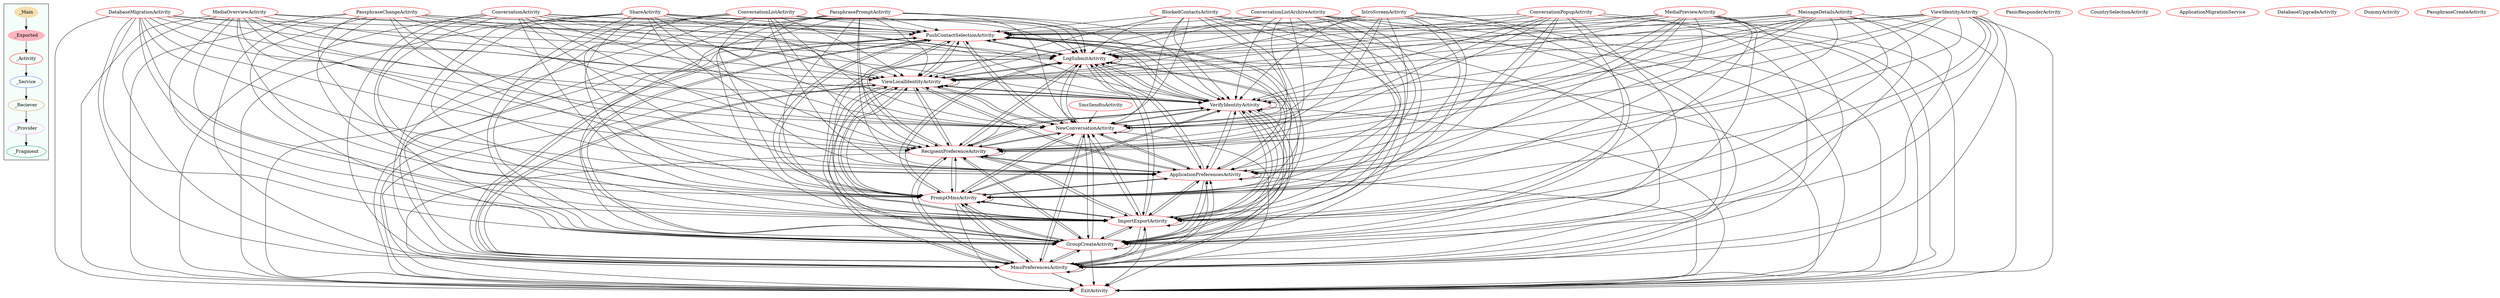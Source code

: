 digraph G {
subgraph cluster_legend{ 
bgcolor=mintcream;
_Activity[color = red];
_Service[color = royalblue];
_Provider[color = violet];
_Reciever[color = peru];
_Fragment[color = teal];
_Main[style=filled, fillcolor=wheat, color = mintcream];
_Exported[style=filled, fillcolor=lightpink, color = mintcream];
_Main -> _Exported -> _Activity -> _Service -> _Reciever -> _Provider -> _Fragment; 
}
BlockedContactsActivity[color = red];
PushContactSelectionActivity[color = red];
MessageDetailsActivity[color = red];
ShareActivity[color = red];
ConversationPopupActivity[color = red];
LogSubmitActivity[color = red];
ConversationActivity[color = red];
ViewLocalIdentityActivity[color = red];
PanicResponderActivity[color = red];
MmsPreferencesActivity[color = red];
ConversationListArchiveActivity[color = red];
MediaPreviewActivity[color = red];
CountrySelectionActivity[color = red];
GroupCreateActivity[color = red];
ImportExportActivity[color = red];
PromptMmsActivity[color = red];
ApplicationPreferencesActivity[color = red];
RecipientPreferenceActivity[color = red];
ViewIdentityActivity[color = red];
MediaOverviewActivity[color = red];
ApplicationMigrationService[color = red];
NewConversationActivity[color = red];
VerifyIdentityActivity[color = red];
DatabaseUpgradeActivity[color = red];
PassphraseChangeActivity[color = red];
IntroScreenActivity[color = red];
ExitActivity[color = red];
DummyActivity[color = red];
ConversationListActivity[color = red];
PassphrasePromptActivity[color = red];
PassphraseCreateActivity[color = red];
DatabaseMigrationActivity[color = red];
SmsSendtoActivity[color = red];

 BlockedContactsActivity -> GroupCreateActivity
 BlockedContactsActivity -> ImportExportActivity
 BlockedContactsActivity -> LogSubmitActivity
 BlockedContactsActivity -> ApplicationPreferencesActivity
 BlockedContactsActivity -> NewConversationActivity
 BlockedContactsActivity -> PromptMmsActivity
 BlockedContactsActivity -> RecipientPreferenceActivity
 BlockedContactsActivity -> ViewLocalIdentityActivity
 BlockedContactsActivity -> PushContactSelectionActivity
 BlockedContactsActivity -> MmsPreferencesActivity
 BlockedContactsActivity -> ExitActivity
 BlockedContactsActivity -> VerifyIdentityActivity
 PushContactSelectionActivity -> VerifyIdentityActivity
 PushContactSelectionActivity -> PushContactSelectionActivity
 PushContactSelectionActivity -> NewConversationActivity
 PushContactSelectionActivity -> PromptMmsActivity
 PushContactSelectionActivity -> ViewLocalIdentityActivity
 PushContactSelectionActivity -> ImportExportActivity
 PushContactSelectionActivity -> LogSubmitActivity
 PushContactSelectionActivity -> MmsPreferencesActivity
 PushContactSelectionActivity -> ApplicationPreferencesActivity
 PushContactSelectionActivity -> RecipientPreferenceActivity
 PushContactSelectionActivity -> ExitActivity
 PushContactSelectionActivity -> GroupCreateActivity
 MessageDetailsActivity -> PushContactSelectionActivity
 MessageDetailsActivity -> NewConversationActivity
 MessageDetailsActivity -> ViewLocalIdentityActivity
 MessageDetailsActivity -> MmsPreferencesActivity
 MessageDetailsActivity -> VerifyIdentityActivity
 MessageDetailsActivity -> PromptMmsActivity
 MessageDetailsActivity -> GroupCreateActivity
 MessageDetailsActivity -> ImportExportActivity
 MessageDetailsActivity -> ExitActivity
 MessageDetailsActivity -> LogSubmitActivity
 MessageDetailsActivity -> RecipientPreferenceActivity
 MessageDetailsActivity -> ApplicationPreferencesActivity
 ShareActivity -> ExitActivity
 ShareActivity -> PromptMmsActivity
 ShareActivity -> VerifyIdentityActivity
 ShareActivity -> GroupCreateActivity
 ShareActivity -> ImportExportActivity
 ShareActivity -> MmsPreferencesActivity
 ShareActivity -> ApplicationPreferencesActivity
 ShareActivity -> NewConversationActivity
 ShareActivity -> LogSubmitActivity
 ShareActivity -> RecipientPreferenceActivity
 ShareActivity -> ViewLocalIdentityActivity
 ShareActivity -> PushContactSelectionActivity
 ConversationPopupActivity -> NewConversationActivity
 ConversationPopupActivity -> RecipientPreferenceActivity
 ConversationPopupActivity -> ApplicationPreferencesActivity
 ConversationPopupActivity -> PushContactSelectionActivity
 ConversationPopupActivity -> ImportExportActivity
 ConversationPopupActivity -> LogSubmitActivity
 ConversationPopupActivity -> ViewLocalIdentityActivity
 ConversationPopupActivity -> PromptMmsActivity
 ConversationPopupActivity -> ExitActivity
 ConversationPopupActivity -> GroupCreateActivity
 ConversationPopupActivity -> VerifyIdentityActivity
 ConversationPopupActivity -> MmsPreferencesActivity
 LogSubmitActivity -> GroupCreateActivity
 LogSubmitActivity -> PromptMmsActivity
 LogSubmitActivity -> VerifyIdentityActivity
 LogSubmitActivity -> PushContactSelectionActivity
 LogSubmitActivity -> ViewLocalIdentityActivity
 LogSubmitActivity -> RecipientPreferenceActivity
 LogSubmitActivity -> NewConversationActivity
 LogSubmitActivity -> MmsPreferencesActivity
 LogSubmitActivity -> LogSubmitActivity
 LogSubmitActivity -> ImportExportActivity
 LogSubmitActivity -> ApplicationPreferencesActivity
 LogSubmitActivity -> ExitActivity
 ConversationActivity -> ExitActivity
 ConversationActivity -> PromptMmsActivity
 ConversationActivity -> LogSubmitActivity
 ConversationActivity -> GroupCreateActivity
 ConversationActivity -> ImportExportActivity
 ConversationActivity -> MmsPreferencesActivity
 ConversationActivity -> ApplicationPreferencesActivity
 ConversationActivity -> RecipientPreferenceActivity
 ConversationActivity -> NewConversationActivity
 ConversationActivity -> ViewLocalIdentityActivity
 ConversationActivity -> VerifyIdentityActivity
 ConversationActivity -> PushContactSelectionActivity
 ViewLocalIdentityActivity -> PushContactSelectionActivity
 ViewLocalIdentityActivity -> ViewLocalIdentityActivity
 ViewLocalIdentityActivity -> NewConversationActivity
 ViewLocalIdentityActivity -> RecipientPreferenceActivity
 ViewLocalIdentityActivity -> MmsPreferencesActivity
 ViewLocalIdentityActivity -> ImportExportActivity
 ViewLocalIdentityActivity -> LogSubmitActivity
 ViewLocalIdentityActivity -> ApplicationPreferencesActivity
 ViewLocalIdentityActivity -> ExitActivity
 ViewLocalIdentityActivity -> GroupCreateActivity
 ViewLocalIdentityActivity -> PromptMmsActivity
 ViewLocalIdentityActivity -> VerifyIdentityActivity
 MmsPreferencesActivity -> PromptMmsActivity
 MmsPreferencesActivity -> GroupCreateActivity
 MmsPreferencesActivity -> ImportExportActivity
 MmsPreferencesActivity -> ExitActivity
 MmsPreferencesActivity -> LogSubmitActivity
 MmsPreferencesActivity -> ApplicationPreferencesActivity
 MmsPreferencesActivity -> RecipientPreferenceActivity
 MmsPreferencesActivity -> PushContactSelectionActivity
 MmsPreferencesActivity -> NewConversationActivity
 MmsPreferencesActivity -> ViewLocalIdentityActivity
 MmsPreferencesActivity -> MmsPreferencesActivity
 MmsPreferencesActivity -> VerifyIdentityActivity
 ConversationListArchiveActivity -> MmsPreferencesActivity
 ConversationListArchiveActivity -> ApplicationPreferencesActivity
 ConversationListArchiveActivity -> RecipientPreferenceActivity
 ConversationListArchiveActivity -> ExitActivity
 ConversationListArchiveActivity -> GroupCreateActivity
 ConversationListArchiveActivity -> ImportExportActivity
 ConversationListArchiveActivity -> LogSubmitActivity
 ConversationListArchiveActivity -> ViewLocalIdentityActivity
 ConversationListArchiveActivity -> VerifyIdentityActivity
 ConversationListArchiveActivity -> NewConversationActivity
 ConversationListArchiveActivity -> PromptMmsActivity
 ConversationListArchiveActivity -> PushContactSelectionActivity
 MediaPreviewActivity -> NewConversationActivity
 MediaPreviewActivity -> RecipientPreferenceActivity
 MediaPreviewActivity -> PushContactSelectionActivity
 MediaPreviewActivity -> MmsPreferencesActivity
 MediaPreviewActivity -> ApplicationPreferencesActivity
 MediaPreviewActivity -> ViewLocalIdentityActivity
 MediaPreviewActivity -> PromptMmsActivity
 MediaPreviewActivity -> VerifyIdentityActivity
 MediaPreviewActivity -> LogSubmitActivity
 MediaPreviewActivity -> GroupCreateActivity
 MediaPreviewActivity -> ImportExportActivity
 MediaPreviewActivity -> ExitActivity
 GroupCreateActivity -> VerifyIdentityActivity
 GroupCreateActivity -> ViewLocalIdentityActivity
 GroupCreateActivity -> PushContactSelectionActivity
 GroupCreateActivity -> NewConversationActivity
 GroupCreateActivity -> RecipientPreferenceActivity
 GroupCreateActivity -> PromptMmsActivity
 GroupCreateActivity -> ApplicationPreferencesActivity
 GroupCreateActivity -> GroupCreateActivity
 GroupCreateActivity -> ImportExportActivity
 GroupCreateActivity -> LogSubmitActivity
 GroupCreateActivity -> MmsPreferencesActivity
 GroupCreateActivity -> ExitActivity
 ImportExportActivity -> NewConversationActivity
 ImportExportActivity -> RecipientPreferenceActivity
 ImportExportActivity -> ApplicationPreferencesActivity
 ImportExportActivity -> PushContactSelectionActivity
 ImportExportActivity -> ImportExportActivity
 ImportExportActivity -> LogSubmitActivity
 ImportExportActivity -> VerifyIdentityActivity
 ImportExportActivity -> MmsPreferencesActivity
 ImportExportActivity -> ExitActivity
 ImportExportActivity -> PromptMmsActivity
 ImportExportActivity -> GroupCreateActivity
 ImportExportActivity -> ViewLocalIdentityActivity
 PromptMmsActivity -> NewConversationActivity
 PromptMmsActivity -> RecipientPreferenceActivity
 PromptMmsActivity -> ApplicationPreferencesActivity
 PromptMmsActivity -> MmsPreferencesActivity
 PromptMmsActivity -> VerifyIdentityActivity
 PromptMmsActivity -> ViewLocalIdentityActivity
 PromptMmsActivity -> PushContactSelectionActivity
 PromptMmsActivity -> PromptMmsActivity
 PromptMmsActivity -> ExitActivity
 PromptMmsActivity -> GroupCreateActivity
 PromptMmsActivity -> ImportExportActivity
 PromptMmsActivity -> LogSubmitActivity
 ApplicationPreferencesActivity -> GroupCreateActivity
 ApplicationPreferencesActivity -> ImportExportActivity
 ApplicationPreferencesActivity -> PushContactSelectionActivity
 ApplicationPreferencesActivity -> MmsPreferencesActivity
 ApplicationPreferencesActivity -> VerifyIdentityActivity
 ApplicationPreferencesActivity -> ViewLocalIdentityActivity
 ApplicationPreferencesActivity -> ExitActivity
 ApplicationPreferencesActivity -> NewConversationActivity
 ApplicationPreferencesActivity -> PromptMmsActivity
 ApplicationPreferencesActivity -> RecipientPreferenceActivity
 ApplicationPreferencesActivity -> LogSubmitActivity
 ApplicationPreferencesActivity -> ApplicationPreferencesActivity
 RecipientPreferenceActivity -> ViewLocalIdentityActivity
 RecipientPreferenceActivity -> ExitActivity
 RecipientPreferenceActivity -> NewConversationActivity
 RecipientPreferenceActivity -> PromptMmsActivity
 RecipientPreferenceActivity -> RecipientPreferenceActivity
 RecipientPreferenceActivity -> ApplicationPreferencesActivity
 RecipientPreferenceActivity -> LogSubmitActivity
 RecipientPreferenceActivity -> GroupCreateActivity
 RecipientPreferenceActivity -> ImportExportActivity
 RecipientPreferenceActivity -> PushContactSelectionActivity
 RecipientPreferenceActivity -> MmsPreferencesActivity
 RecipientPreferenceActivity -> VerifyIdentityActivity
 ViewIdentityActivity -> NewConversationActivity
 ViewIdentityActivity -> MmsPreferencesActivity
 ViewIdentityActivity -> ApplicationPreferencesActivity
 ViewIdentityActivity -> RecipientPreferenceActivity
 ViewIdentityActivity -> VerifyIdentityActivity
 ViewIdentityActivity -> ViewLocalIdentityActivity
 ViewIdentityActivity -> PushContactSelectionActivity
 ViewIdentityActivity -> ExitActivity
 ViewIdentityActivity -> PromptMmsActivity
 ViewIdentityActivity -> GroupCreateActivity
 ViewIdentityActivity -> ImportExportActivity
 ViewIdentityActivity -> LogSubmitActivity
 MediaOverviewActivity -> VerifyIdentityActivity
 MediaOverviewActivity -> ViewLocalIdentityActivity
 MediaOverviewActivity -> ExitActivity
 MediaOverviewActivity -> PromptMmsActivity
 MediaOverviewActivity -> GroupCreateActivity
 MediaOverviewActivity -> ApplicationPreferencesActivity
 MediaOverviewActivity -> RecipientPreferenceActivity
 MediaOverviewActivity -> ImportExportActivity
 MediaOverviewActivity -> LogSubmitActivity
 MediaOverviewActivity -> NewConversationActivity
 MediaOverviewActivity -> MmsPreferencesActivity
 MediaOverviewActivity -> PushContactSelectionActivity
 NewConversationActivity -> PushContactSelectionActivity
 NewConversationActivity -> NewConversationActivity
 NewConversationActivity -> ViewLocalIdentityActivity
 NewConversationActivity -> MmsPreferencesActivity
 NewConversationActivity -> ImportExportActivity
 NewConversationActivity -> LogSubmitActivity
 NewConversationActivity -> ApplicationPreferencesActivity
 NewConversationActivity -> RecipientPreferenceActivity
 NewConversationActivity -> GroupCreateActivity
 NewConversationActivity -> ExitActivity
 NewConversationActivity -> PromptMmsActivity
 NewConversationActivity -> VerifyIdentityActivity
 VerifyIdentityActivity -> ViewLocalIdentityActivity
 VerifyIdentityActivity -> PushContactSelectionActivity
 VerifyIdentityActivity -> NewConversationActivity
 VerifyIdentityActivity -> ApplicationPreferencesActivity
 VerifyIdentityActivity -> RecipientPreferenceActivity
 VerifyIdentityActivity -> PromptMmsActivity
 VerifyIdentityActivity -> GroupCreateActivity
 VerifyIdentityActivity -> ImportExportActivity
 VerifyIdentityActivity -> LogSubmitActivity
 VerifyIdentityActivity -> MmsPreferencesActivity
 VerifyIdentityActivity -> ExitActivity
 VerifyIdentityActivity -> VerifyIdentityActivity
 PassphraseChangeActivity -> PromptMmsActivity
 PassphraseChangeActivity -> GroupCreateActivity
 PassphraseChangeActivity -> ExitActivity
 PassphraseChangeActivity -> LogSubmitActivity
 PassphraseChangeActivity -> ApplicationPreferencesActivity
 PassphraseChangeActivity -> RecipientPreferenceActivity
 PassphraseChangeActivity -> PushContactSelectionActivity
 PassphraseChangeActivity -> NewConversationActivity
 PassphraseChangeActivity -> ViewLocalIdentityActivity
 PassphraseChangeActivity -> ImportExportActivity
 PassphraseChangeActivity -> VerifyIdentityActivity
 PassphraseChangeActivity -> MmsPreferencesActivity
 IntroScreenActivity -> PromptMmsActivity
 IntroScreenActivity -> ImportExportActivity
 IntroScreenActivity -> LogSubmitActivity
 IntroScreenActivity -> ExitActivity
 IntroScreenActivity -> GroupCreateActivity
 IntroScreenActivity -> PushContactSelectionActivity
 IntroScreenActivity -> NewConversationActivity
 IntroScreenActivity -> MmsPreferencesActivity
 IntroScreenActivity -> ApplicationPreferencesActivity
 IntroScreenActivity -> RecipientPreferenceActivity
 IntroScreenActivity -> VerifyIdentityActivity
 IntroScreenActivity -> ViewLocalIdentityActivity
 ConversationListActivity -> ImportExportActivity
 ConversationListActivity -> LogSubmitActivity
 ConversationListActivity -> MmsPreferencesActivity
 ConversationListActivity -> NewConversationActivity
 ConversationListActivity -> PushContactSelectionActivity
 ConversationListActivity -> VerifyIdentityActivity
 ConversationListActivity -> ViewLocalIdentityActivity
 ConversationListActivity -> ExitActivity
 ConversationListActivity -> PromptMmsActivity
 ConversationListActivity -> GroupCreateActivity
 ConversationListActivity -> ApplicationPreferencesActivity
 ConversationListActivity -> RecipientPreferenceActivity
 PassphrasePromptActivity -> LogSubmitActivity
 PassphrasePromptActivity -> MmsPreferencesActivity
 PassphrasePromptActivity -> ExitActivity
 PassphrasePromptActivity -> GroupCreateActivity
 PassphrasePromptActivity -> ImportExportActivity
 PassphrasePromptActivity -> PushContactSelectionActivity
 PassphrasePromptActivity -> VerifyIdentityActivity
 PassphrasePromptActivity -> ApplicationPreferencesActivity
 PassphrasePromptActivity -> RecipientPreferenceActivity
 PassphrasePromptActivity -> NewConversationActivity
 PassphrasePromptActivity -> ViewLocalIdentityActivity
 PassphrasePromptActivity -> PromptMmsActivity
 DatabaseMigrationActivity -> ImportExportActivity
 DatabaseMigrationActivity -> GroupCreateActivity
 DatabaseMigrationActivity -> MmsPreferencesActivity
 DatabaseMigrationActivity -> ExitActivity
 DatabaseMigrationActivity -> VerifyIdentityActivity
 DatabaseMigrationActivity -> ViewLocalIdentityActivity
 DatabaseMigrationActivity -> PushContactSelectionActivity
 DatabaseMigrationActivity -> ApplicationPreferencesActivity
 DatabaseMigrationActivity -> NewConversationActivity
 DatabaseMigrationActivity -> PromptMmsActivity
 DatabaseMigrationActivity -> LogSubmitActivity
 DatabaseMigrationActivity -> RecipientPreferenceActivity
 SmsSendtoActivity -> NewConversationActivity
}